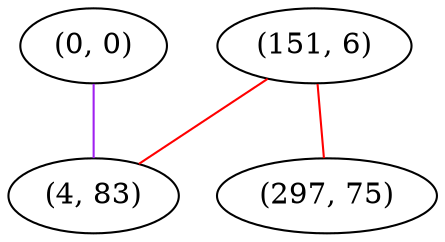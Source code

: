 graph "" {
"(0, 0)";
"(151, 6)";
"(297, 75)";
"(4, 83)";
"(0, 0)" -- "(4, 83)"  [color=purple, key=0, weight=4];
"(151, 6)" -- "(297, 75)"  [color=red, key=0, weight=1];
"(151, 6)" -- "(4, 83)"  [color=red, key=0, weight=1];
}

